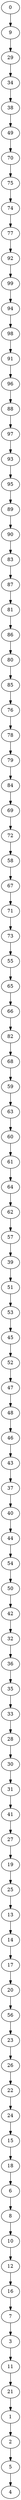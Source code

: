 digraph my_graph {
0;
9;
29;
34;
38;
49;
70;
75;
74;
77;
92;
99;
94;
98;
91;
96;
88;
97;
93;
95;
89;
90;
83;
87;
81;
86;
80;
85;
76;
78;
79;
84;
69;
72;
58;
67;
71;
73;
55;
65;
66;
82;
68;
59;
63;
60;
61;
64;
62;
57;
39;
51;
53;
45;
52;
47;
48;
46;
43;
37;
40;
44;
54;
50;
42;
32;
36;
35;
33;
28;
30;
31;
41;
27;
19;
25;
13;
14;
17;
20;
56;
23;
26;
22;
24;
15;
18;
6;
8;
10;
12;
16;
7;
3;
11;
21;
1;
2;
5;
4;
0->9
9->29
29->34
34->38
38->49
49->70
70->75
75->74
74->77
77->92
92->99
99->94
94->98
98->91
91->96
96->88
88->97
97->93
93->95
95->89
89->90
90->83
83->87
87->81
81->86
86->80
80->85
85->76
76->78
78->79
79->84
84->69
69->72
72->58
58->67
67->71
71->73
73->55
55->65
65->66
66->82
82->68
68->59
59->63
63->60
60->61
61->64
64->62
62->57
57->39
39->51
51->53
53->45
45->52
52->47
47->48
48->46
46->43
43->37
37->40
40->44
44->54
54->50
50->42
42->32
32->36
36->35
35->33
33->28
28->30
30->31
31->41
41->27
27->19
19->25
25->13
13->14
14->17
17->20
20->56
56->23
23->26
26->22
22->24
24->15
15->18
18->6
6->8
8->10
10->12
12->16
16->7
7->3
3->11
11->21
21->1
1->2
2->5
5->4
}